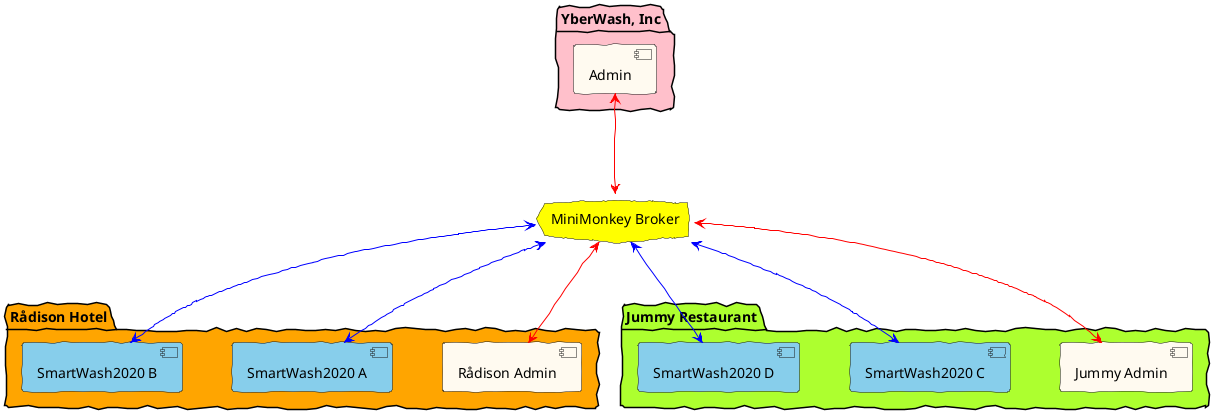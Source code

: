 @startuml
skinparam handwritten true
skinparam nodesep 50
skinparam ranksep 100

package "YberWash, Inc" #Pink {
	[Admin] #FloralWhite
}

package "Rådison Hotel" #Orange {
	[Rådison Admin] #FloralWhite

	[SmartWash2020 A]  #SkyBlue
	[SmartWash2020 B] #SkyBlue
}

cloud "MiniMonkey Broker" #Yellow

package "Jummy Restaurant" #GreenYellow  {
	[Jummy Admin] #FloralWhite

	[SmartWash2020 C] #SkyBlue
	[SmartWash2020 D] #SkyBlue
}

[Admin] <-[#red]-> [MiniMonkey Broker]

[Rådison Admin] <-[#red]-> [MiniMonkey Broker]
[Jummy Admin] <-[#red]-> [MiniMonkey Broker]

[MiniMonkey Broker] <-[#blue]-> [SmartWash2020 A]
[MiniMonkey Broker] <-[#blue]-> [SmartWash2020 B]

[MiniMonkey Broker] <-[#blue]-> [SmartWash2020 C]
[MiniMonkey Broker] <-[#blue]-> [SmartWash2020 D]

@enduml
